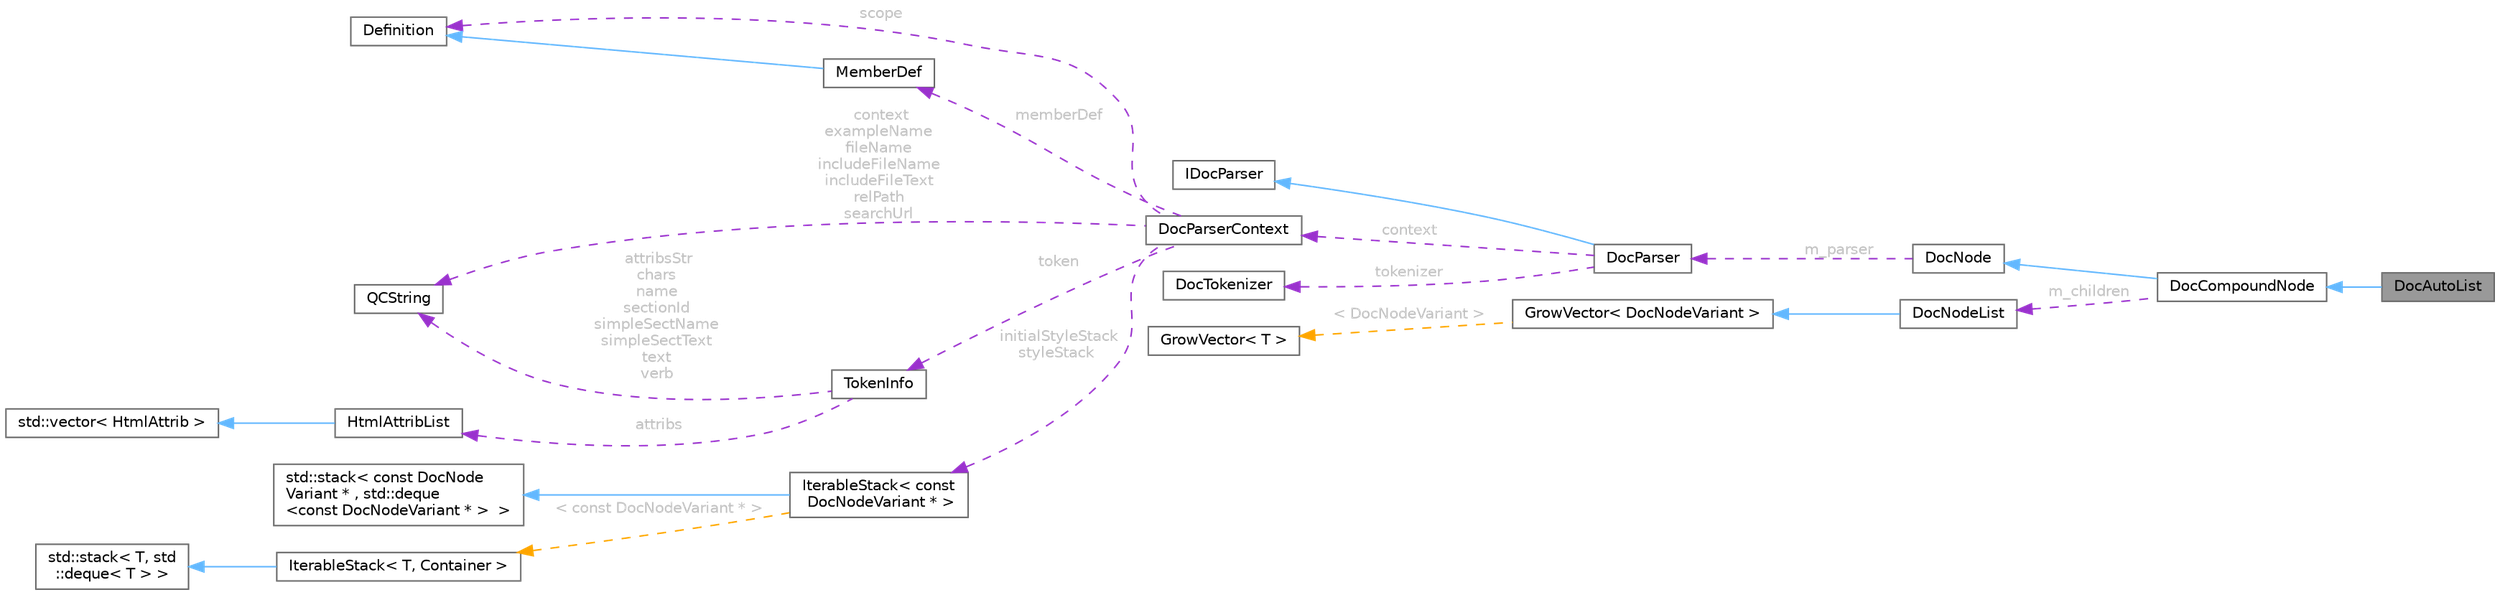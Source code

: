 digraph "DocAutoList"
{
 // INTERACTIVE_SVG=YES
 // LATEX_PDF_SIZE
  bgcolor="transparent";
  edge [fontname=Helvetica,fontsize=10,labelfontname=Helvetica,labelfontsize=10];
  node [fontname=Helvetica,fontsize=10,shape=box,height=0.2,width=0.4];
  rankdir="LR";
  Node1 [id="Node000001",label="DocAutoList",height=0.2,width=0.4,color="gray40", fillcolor="grey60", style="filled", fontcolor="black",tooltip="Node representing an auto List."];
  Node2 -> Node1 [id="edge1_Node000001_Node000002",dir="back",color="steelblue1",style="solid",tooltip=" "];
  Node2 [id="Node000002",label="DocCompoundNode",height=0.2,width=0.4,color="gray40", fillcolor="white", style="filled",URL="$da/dfc/class_doc_compound_node.html",tooltip="Base class for nodes with children."];
  Node3 -> Node2 [id="edge2_Node000002_Node000003",dir="back",color="steelblue1",style="solid",tooltip=" "];
  Node3 [id="Node000003",label="DocNode",height=0.2,width=0.4,color="gray40", fillcolor="white", style="filled",URL="$d9/d0e/class_doc_node.html",tooltip="Abstract node interface with type information."];
  Node4 -> Node3 [id="edge3_Node000003_Node000004",dir="back",color="darkorchid3",style="dashed",tooltip=" ",label=" m_parser",fontcolor="grey" ];
  Node4 [id="Node000004",label="DocParser",height=0.2,width=0.4,color="gray40", fillcolor="white", style="filled",URL="$da/d02/class_doc_parser.html",tooltip=" "];
  Node5 -> Node4 [id="edge4_Node000004_Node000005",dir="back",color="steelblue1",style="solid",tooltip=" "];
  Node5 [id="Node000005",label="IDocParser",height=0.2,width=0.4,color="gray40", fillcolor="white", style="filled",URL="$de/dad/class_i_doc_parser.html",tooltip="opaque parser interface"];
  Node6 -> Node4 [id="edge5_Node000004_Node000006",dir="back",color="darkorchid3",style="dashed",tooltip=" ",label=" context",fontcolor="grey" ];
  Node6 [id="Node000006",label="DocParserContext",height=0.2,width=0.4,color="gray40", fillcolor="white", style="filled",URL="$d8/d7d/struct_doc_parser_context.html",tooltip="Parser's context to store all global variables."];
  Node7 -> Node6 [id="edge6_Node000006_Node000007",dir="back",color="darkorchid3",style="dashed",tooltip=" ",label=" scope",fontcolor="grey" ];
  Node7 [id="Node000007",label="Definition",height=0.2,width=0.4,color="gray40", fillcolor="white", style="filled",URL="$d5/dcc/class_definition.html",tooltip="The common base class of all entity definitions found in the sources."];
  Node8 -> Node6 [id="edge7_Node000006_Node000008",dir="back",color="darkorchid3",style="dashed",tooltip=" ",label=" context\nexampleName\nfileName\nincludeFileName\nincludeFileText\nrelPath\nsearchUrl",fontcolor="grey" ];
  Node8 [id="Node000008",label="QCString",height=0.2,width=0.4,color="gray40", fillcolor="white", style="filled",URL="$d9/d45/class_q_c_string.html",tooltip="This is an alternative implementation of QCString."];
  Node9 -> Node6 [id="edge8_Node000006_Node000009",dir="back",color="darkorchid3",style="dashed",tooltip=" ",label=" initialStyleStack\nstyleStack",fontcolor="grey" ];
  Node9 [id="Node000009",label="IterableStack\< const\l DocNodeVariant * \>",height=0.2,width=0.4,color="gray40", fillcolor="white", style="filled",URL="$d9/d82/class_iterable_stack.html",tooltip=" "];
  Node10 -> Node9 [id="edge9_Node000009_Node000010",dir="back",color="steelblue1",style="solid",tooltip=" "];
  Node10 [id="Node000010",label="std::stack\< const DocNode\lVariant * , std::deque\l\<const DocNodeVariant * \>  \>",height=0.2,width=0.4,color="gray40", fillcolor="white", style="filled",tooltip=" "];
  Node11 -> Node9 [id="edge10_Node000009_Node000011",dir="back",color="orange",style="dashed",tooltip=" ",label=" \< const DocNodeVariant * \>",fontcolor="grey" ];
  Node11 [id="Node000011",label="IterableStack\< T, Container \>",height=0.2,width=0.4,color="gray40", fillcolor="white", style="filled",URL="$d9/d82/class_iterable_stack.html",tooltip=" "];
  Node12 -> Node11 [id="edge11_Node000011_Node000012",dir="back",color="steelblue1",style="solid",tooltip=" "];
  Node12 [id="Node000012",label="std::stack\< T, std\l::deque\< T \> \>",height=0.2,width=0.4,color="gray40", fillcolor="white", style="filled",tooltip=" "];
  Node13 -> Node6 [id="edge12_Node000006_Node000013",dir="back",color="darkorchid3",style="dashed",tooltip=" ",label=" memberDef",fontcolor="grey" ];
  Node13 [id="Node000013",label="MemberDef",height=0.2,width=0.4,color="gray40", fillcolor="white", style="filled",URL="$da/d09/class_member_def.html",tooltip="A model of a class/file/namespace member symbol."];
  Node7 -> Node13 [id="edge13_Node000013_Node000007",dir="back",color="steelblue1",style="solid",tooltip=" "];
  Node14 -> Node6 [id="edge14_Node000006_Node000014",dir="back",color="darkorchid3",style="dashed",tooltip=" ",label=" token",fontcolor="grey" ];
  Node14 [id="Node000014",label="TokenInfo",height=0.2,width=0.4,color="gray40", fillcolor="white", style="filled",URL="$d6/df4/struct_token_info.html",tooltip="Data associated with a token used by the comment block parser."];
  Node8 -> Node14 [id="edge15_Node000014_Node000008",dir="back",color="darkorchid3",style="dashed",tooltip=" ",label=" attribsStr\nchars\nname\nsectionId\nsimpleSectName\nsimpleSectText\ntext\nverb",fontcolor="grey" ];
  Node15 -> Node14 [id="edge16_Node000014_Node000015",dir="back",color="darkorchid3",style="dashed",tooltip=" ",label=" attribs",fontcolor="grey" ];
  Node15 [id="Node000015",label="HtmlAttribList",height=0.2,width=0.4,color="gray40", fillcolor="white", style="filled",URL="$db/d4d/class_html_attrib_list.html",tooltip="Class representing a list of HTML attributes."];
  Node16 -> Node15 [id="edge17_Node000015_Node000016",dir="back",color="steelblue1",style="solid",tooltip=" "];
  Node16 [id="Node000016",label="std::vector\< HtmlAttrib \>",height=0.2,width=0.4,color="gray40", fillcolor="white", style="filled",tooltip=" "];
  Node17 -> Node4 [id="edge18_Node000004_Node000017",dir="back",color="darkorchid3",style="dashed",tooltip=" ",label=" tokenizer",fontcolor="grey" ];
  Node17 [id="Node000017",label="DocTokenizer",height=0.2,width=0.4,color="gray40", fillcolor="white", style="filled",URL="$d1/d7f/class_doc_tokenizer.html",tooltip=" "];
  Node18 -> Node2 [id="edge19_Node000002_Node000018",dir="back",color="darkorchid3",style="dashed",tooltip=" ",label=" m_children",fontcolor="grey" ];
  Node18 [id="Node000018",label="DocNodeList",height=0.2,width=0.4,color="gray40", fillcolor="white", style="filled",URL="$d9/dd3/struct_doc_node_list.html",tooltip=" "];
  Node19 -> Node18 [id="edge20_Node000018_Node000019",dir="back",color="steelblue1",style="solid",tooltip=" "];
  Node19 [id="Node000019",label="GrowVector\< DocNodeVariant \>",height=0.2,width=0.4,color="gray40", fillcolor="white", style="filled",URL="$d0/d08/class_grow_vector.html",tooltip=" "];
  Node20 -> Node19 [id="edge21_Node000019_Node000020",dir="back",color="orange",style="dashed",tooltip=" ",label=" \< DocNodeVariant \>",fontcolor="grey" ];
  Node20 [id="Node000020",label="GrowVector\< T \>",height=0.2,width=0.4,color="gray40", fillcolor="white", style="filled",URL="$d0/d08/class_grow_vector.html",tooltip="std::vector like container optimised for pushing elements to the back."];
}

